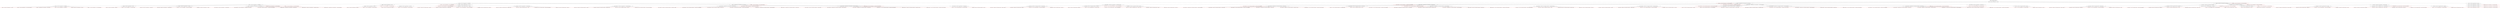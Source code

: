 digraph model {
  graph [ rankdir = "TB", ranksep="0.4", nodesep="0.2" ];
  node [ fontname = "Helvetica", fontsize="12.0", margin="0.07" ];
  edge [ fontname = "Helvetica", fontsize="12.0", margin="0.05" ];
  {
    node []
     "15" [label= "edge: 'connected' -> 'closed' at level 5 with parent: edge: 'open' -> 'connected' (close) " color = "red"]
     "142" [label= "edge: 'connected' -> 'connected' at level 5 with parent: edge: 'connected' -> 'connected' (finishConnect) " color = "red"]
     "140" [label= "edge: 'connected' -> 'connected' at level 4 with parent: edge: 'maybeconnected' -> 'connected' (finishConnect) "]
     "4" [label= "edge: 'open' -> 'open' at level 4 with parent: edge: 'open' -> 'open' (toggleBlocking) "]
     "58" [label= "edge: 'maybeconnected' -> 'connected' at level 5 with parent: edge: 'maybeconnected' -> 'maybeconnected' (finishConnect) " color = "red"]
     "131" [label= "edge: 'maybeconnected' -> 'err' at level 5 with parent: edge: 'maybeconnected' -> 'maybeconnected' (NotYetConnectedException) " color = "red"]
     "159" [label= "edge: 'maybeconnected' -> 'err' at level 5 with parent: edge: 'maybeconnected' -> 'maybeconnected' (NotYetConnectedException) " color = "red"]
     "54" [label= "edge: 'connected' -> 'connected' at level 5 with parent: edge: 'maybeconnected' -> 'connected' (n) " color = "red"]
     "129" [label= "edge: 'maybeconnected' -> 'maybeconnected' at level 5 with parent: edge: 'maybeconnected' -> 'maybeconnected' (sleep) " color = "red"]
     "157" [label= "edge: 'maybeconnected' -> 'maybeconnected' at level 5 with parent: edge: 'maybeconnected' -> 'maybeconnected' (sleep) " color = "red"]
     "167" [label= "edge: 'maybeconnected' -> 'maybeconnected' at level 5 with parent: edge: 'maybeconnected' -> 'maybeconnected' (toggleBlocking) " color = "red"]
     "84" [label= "edge: 'connected' -> 'connected' at level 4 with parent: edge: 'connected' -> 'connected' (n) "]
     "94" [label= "edge: 'connected' -> 'connected' at level 4 with parent: edge: 'connected' -> 'connected' (finishConnect) "]
     "82" [label= "edge: 'connected' -> 'connected' at level 5 with parent: edge: 'connected' -> 'connected' (n) " color = "red"]
     "86" [label= "edge: 'connected' -> 'connected' at level 5 with parent: edge: 'connected' -> 'connected' (finishConnect) " color = "red"]
     "96" [label= "edge: 'connected' -> 'connected' at level 5 with parent: edge: 'connected' -> 'connected' (finishConnect) " color = "red"]
     "162" [label= "edge: 'connected' -> 'err' at level 5 with parent: edge: 'maybeconnected' -> 'connected' (AlreadyConnectedException) " color = "red"]
     "99" [label= "edge: 'connected' -> 'connected' at level 4 with parent: edge: 'connected' -> 'connected' (n) "]
     "174" [label= "edge: 'maybeconnected' -> 'err' at level 4 with parent: edge: 'maybeconnected' -> 'maybeconnected' (NotYetConnectedException) " color = "red"]
     "138" [label= "edge: 'maybeconnected' -> 'connected' at level 3 with parent: edge: 'open' -> 'maybeconnected' (finishConnect) "]
     "38" [label= "edge: 'connected' -> 'connected' at level 5 with parent: edge: 'connected' -> 'connected' (n) " color = "red"]
     "0" [label= "edge: null -> 'reset' at level 0 with parent: null"]
     "128" [label= "edge: 'maybeconnected' -> 'connected' at level 5 with parent: edge: 'maybeconnected' -> 'maybeconnected' (finishConnect) " color = "red"]
     "156" [label= "edge: 'maybeconnected' -> 'connected' at level 5 with parent: edge: 'maybeconnected' -> 'maybeconnected' (finishConnect) " color = "red"]
     "166" [label= "edge: 'maybeconnected' -> 'maybeconnected' at level 4 with parent: edge: 'maybeconnected' -> 'maybeconnected' (sleep) "]
     "146" [label= "edge: 'connected' -> 'err' at level 5 with parent: edge: 'connected' -> 'connected' (AlreadyConnectedException) " color = "red"]
     "121" [label= "edge: 'maybeconnected' -> 'connected' at level 4 with parent: edge: 'maybeconnected' -> 'maybeconnected' (finishConnect) "]
     "92" [label= "edge: 'connected' -> 'connected' at level 3 with parent: edge: 'open' -> 'connected' (n) "]
     "10" [label= "edge: 'open' -> 'closed' at level 5 with parent: edge: 'open' -> 'open' (close) " color = "red"]
     "124" [label= "edge: 'connected' -> 'connected' at level 5 with parent: edge: 'maybeconnected' -> 'connected' (n) " color = "red"]
     "72" [label= "edge: 'closed' -> 'closed' at level 5 with parent: edge: 'closed' -> 'closed' (close) " color = "red"]
     "51" [label= "edge: 'maybeconnected' -> 'connected' at level 4 with parent: edge: 'open' -> 'maybeconnected' (finishConnect) "]
     "143" [label= "edge: 'connected' -> 'connected' at level 5 with parent: edge: 'connected' -> 'connected' (n) " color = "red"]
     "147" [label= "edge: 'connected' -> 'connected' at level 5 with parent: edge: 'connected' -> 'connected' (finishConnect) " color = "red"]
     "3" [label= "edge: 'open' -> 'open' at level 3 with parent: edge: 'open' -> 'open' (toggleBlocking) "]
     "109" [label= "edge: 'closed' -> 'closed' at level 5 with parent: edge: 'closed' -> 'closed' (close) " color = "red"]
     "53" [label= "edge: 'connected' -> 'connected' at level 5 with parent: edge: 'maybeconnected' -> 'connected' (finishConnect) " color = "red"]
     "25" [label= "edge: 'open' -> 'closed' at level 4 with parent: edge: 'open' -> 'open' (close) "]
     "22" [label= "edge: 'maybeconnected' -> 'closed' at level 5 with parent: edge: 'open' -> 'maybeconnected' (close) " color = "red"]
     "2" [label= "edge: 'open' -> 'open' at level 2 with parent: edge: 'reset' -> 'open' (toggleBlocking) "]
     "179" [label= "edge: 'maybeconnected' -> 'err' at level 3 with parent: edge: 'open' -> 'maybeconnected' (NotYetConnectedException) " color = "red"]
     "71" [label= "edge: 'closed' -> 'closed' at level 4 with parent: edge: 'open' -> 'closed' (close) "]
     "70" [label= "edge: 'open' -> 'closed' at level 3 with parent: edge: 'open' -> 'open' (close) "]
     "81" [label= "edge: 'connected' -> 'connected' at level 5 with parent: edge: 'connected' -> 'connected' (finishConnect) " color = "red"]
     "186" [label= "edge: 'open' -> 'err' at level 2 with parent: edge: 'reset' -> 'open' (NotYetConnectedException) " color = "red"]
     "26" [label= "edge: 'closed' -> 'closed' at level 5 with parent: edge: 'open' -> 'closed' (close) " color = "red"]
     "8" [label= "edge: 'open' -> 'err' at level 5 with parent: edge: 'open' -> 'open' (NoConnectionPendingException) " color = "red"]
     "123" [label= "edge: 'connected' -> 'connected' at level 5 with parent: edge: 'maybeconnected' -> 'connected' (finishConnect) " color = "red"]
     "69" [label= "edge: 'open' -> 'err' at level 3 with parent: edge: 'open' -> 'open' (NotYetConnectedException) " color = "red"]
     "83" [label= "edge: 'connected' -> 'closed' at level 5 with parent: edge: 'connected' -> 'connected' (close) " color = "red"]
     "172" [label= "edge: 'maybeconnected' -> 'closed' at level 5 with parent: edge: 'maybeconnected' -> 'maybeconnected' (close) " color = "red"]
     "148" [label= "edge: 'connected' -> 'connected' at level 5 with parent: edge: 'connected' -> 'connected' (n) " color = "red"]
     "20" [label= "edge: 'maybeconnected' -> 'err' at level 5 with parent: edge: 'open' -> 'maybeconnected' (ConnectionPendingException) " color = "red"]
     "177" [label= "edge: 'closed' -> 'err' at level 5 with parent: edge: 'maybeconnected' -> 'closed' (ClosedChannelException) " color = "red"]
     "189" [label= "edge: 'closed' -> 'closed' at level 4 with parent: edge: 'closed' -> 'closed' (close) "]
     "7" [label= "edge: 'open' -> 'maybeconnected' at level 5 with parent: edge: 'open' -> 'open' (finishConnect) " color = "red"]
     "136" [label= "edge: 'closed' -> 'closed' at level 5 with parent: edge: 'maybeconnected' -> 'closed' (close) " color = "red"]
     "171" [label= "edge: 'maybeconnected' -> 'err' at level 5 with parent: edge: 'maybeconnected' -> 'maybeconnected' (NotYetConnectedException) " color = "red"]
     "188" [label= "edge: 'closed' -> 'closed' at level 3 with parent: edge: 'open' -> 'closed' (close) "]
     "117" [label= "edge: 'maybeconnected' -> 'maybeconnected' at level 5 with parent: edge: 'maybeconnected' -> 'maybeconnected' (sleep) " color = "red"]
     "127" [label= "edge: 'maybeconnected' -> 'maybeconnected' at level 5 with parent: edge: 'maybeconnected' -> 'maybeconnected' (toggleBlocking) " color = "red"]
     "155" [label= "edge: 'maybeconnected' -> 'maybeconnected' at level 5 with parent: edge: 'maybeconnected' -> 'maybeconnected' (toggleBlocking) " color = "red"]
     "190" [label= "edge: 'closed' -> 'closed' at level 5 with parent: edge: 'closed' -> 'closed' (close) " color = "red"]
     "56" [label= "edge: 'maybeconnected' -> 'maybeconnected' at level 4 with parent: edge: 'open' -> 'maybeconnected' (sleep) "]
     "107" [label= "edge: 'connected' -> 'closed' at level 3 with parent: edge: 'open' -> 'connected' (close) "]
     "134" [label= "edge: 'maybeconnected' -> 'err' at level 4 with parent: edge: 'maybeconnected' -> 'maybeconnected' (NotYetConnectedException) " color = "red"]
     "153" [label= "edge: 'maybeconnected' -> 'maybeconnected' at level 3 with parent: edge: 'open' -> 'maybeconnected' (sleep) "]
     "50" [label= "edge: 'maybeconnected' -> 'closed' at level 5 with parent: edge: 'maybeconnected' -> 'maybeconnected' (close) " color = "red"]
     "32" [label= "edge: 'connected' -> 'connected' at level 5 with parent: edge: 'connected' -> 'connected' (finishConnect) " color = "red"]
     "122" [label= "edge: 'connected' -> 'err' at level 5 with parent: edge: 'maybeconnected' -> 'connected' (AlreadyConnectedException) " color = "red"]
     "100" [label= "edge: 'connected' -> 'err' at level 5 with parent: edge: 'connected' -> 'connected' (AlreadyConnectedException) " color = "red"]
     "164" [label= "edge: 'connected' -> 'connected' at level 5 with parent: edge: 'maybeconnected' -> 'connected' (n) " color = "red"]
     "108" [label= "edge: 'closed' -> 'closed' at level 4 with parent: edge: 'connected' -> 'closed' (close) "]
     "116" [label= "edge: 'maybeconnected' -> 'connected' at level 5 with parent: edge: 'maybeconnected' -> 'maybeconnected' (finishConnect) " color = "red"]
     "63" [label= "edge: 'maybeconnected' -> 'err' at level 4 with parent: edge: 'open' -> 'maybeconnected' (ConnectionPendingException) " color = "red"]
     "88" [label= "edge: 'connected' -> 'closed' at level 5 with parent: edge: 'connected' -> 'connected' (close) " color = "red"]
     "98" [label= "edge: 'connected' -> 'closed' at level 5 with parent: edge: 'connected' -> 'connected' (close) " color = "red"]
     "5" [label= "edge: 'open' -> 'open' at level 5 with parent: edge: 'open' -> 'open' (toggleBlocking) " color = "red"]
     "40" [label= "edge: 'connected' -> 'closed' at level 4 with parent: edge: 'open' -> 'connected' (close) "]
     "45" [label= "edge: 'maybeconnected' -> 'maybeconnected' at level 5 with parent: edge: 'maybeconnected' -> 'maybeconnected' (toggleBlocking) " color = "red"]
     "6" [label= "edge: 'open' -> 'connected' at level 5 with parent: edge: 'open' -> 'open' (connect) " color = "red"]
     "135" [label= "edge: 'maybeconnected' -> 'closed' at level 4 with parent: edge: 'maybeconnected' -> 'maybeconnected' (close) "]
     "1" [label= "edge: 'reset' -> 'open' at level 1 with parent: edge: null -> 'reset' (open) "]
     "118" [label= "edge: 'maybeconnected' -> 'err' at level 5 with parent: edge: 'maybeconnected' -> 'maybeconnected' (ConnectionPendingException) " color = "red"]
     "79" [label= "edge: 'connected' -> 'connected' at level 4 with parent: edge: 'connected' -> 'connected' (finishConnect) "]
     "41" [label= "edge: 'closed' -> 'closed' at level 5 with parent: edge: 'connected' -> 'closed' (close) " color = "red"]
     "28" [label= "edge: 'open' -> 'connected' at level 3 with parent: edge: 'open' -> 'open' (connect) "]
     "67" [label= "edge: 'closed' -> 'err' at level 5 with parent: edge: 'maybeconnected' -> 'closed' (ClosedChannelException) " color = "red"]
     "11" [label= "edge: 'open' -> 'connected' at level 4 with parent: edge: 'open' -> 'open' (connect) "]
     "33" [label= "edge: 'connected' -> 'connected' at level 5 with parent: edge: 'connected' -> 'connected' (n) " color = "red"]
     "37" [label= "edge: 'connected' -> 'connected' at level 5 with parent: edge: 'connected' -> 'connected' (finishConnect) " color = "red"]
     "112" [label= "edge: 'open' -> 'maybeconnected' at level 2 with parent: edge: 'reset' -> 'open' (finishConnect) "]
     "75" [label= "edge: 'open' -> 'connected' at level 2 with parent: edge: 'reset' -> 'open' (connect) "]
     "141" [label= "edge: 'connected' -> 'err' at level 5 with parent: edge: 'connected' -> 'connected' (AlreadyConnectedException) " color = "red"]
     "16" [label= "edge: 'open' -> 'maybeconnected' at level 4 with parent: edge: 'open' -> 'open' (finishConnect) "]
     "61" [label= "edge: 'maybeconnected' -> 'err' at level 5 with parent: edge: 'maybeconnected' -> 'maybeconnected' (NotYetConnectedException) " color = "red"]
     "163" [label= "edge: 'connected' -> 'connected' at level 5 with parent: edge: 'maybeconnected' -> 'connected' (finishConnect) " color = "red"]
     "103" [label= "edge: 'connected' -> 'closed' at level 5 with parent: edge: 'connected' -> 'connected' (close) " color = "red"]
     "183" [label= "edge: 'closed' -> 'err' at level 5 with parent: edge: 'closed' -> 'closed' (ClosedChannelException) " color = "red"]
     "132" [label= "edge: 'maybeconnected' -> 'closed' at level 5 with parent: edge: 'maybeconnected' -> 'maybeconnected' (close) " color = "red"]
     "160" [label= "edge: 'maybeconnected' -> 'closed' at level 5 with parent: edge: 'maybeconnected' -> 'maybeconnected' (close) " color = "red"]
     "137" [label= "edge: 'closed' -> 'err' at level 5 with parent: edge: 'maybeconnected' -> 'closed' (ClosedChannelException) " color = "red"]
     "43" [label= "edge: 'open' -> 'maybeconnected' at level 3 with parent: edge: 'open' -> 'open' (finishConnect) "]
     "193" [label= "edge: 'closed' -> 'err' at level 3 with parent: edge: 'open' -> 'closed' (ClosedChannelException) " color = "red"]
     "29" [label= "edge: 'connected' -> 'err' at level 4 with parent: edge: 'open' -> 'connected' (AlreadyConnectedException) " color = "red"]
     "176" [label= "edge: 'closed' -> 'closed' at level 5 with parent: edge: 'maybeconnected' -> 'closed' (close) " color = "red"]
     "192" [label= "edge: 'closed' -> 'err' at level 4 with parent: edge: 'closed' -> 'closed' (ClosedChannelException) " color = "red"]
     "115" [label= "edge: 'maybeconnected' -> 'maybeconnected' at level 5 with parent: edge: 'maybeconnected' -> 'maybeconnected' (toggleBlocking) " color = "red"]
     "178" [label= "edge: 'maybeconnected' -> 'err' at level 3 with parent: edge: 'open' -> 'maybeconnected' (ConnectionPendingException) " color = "red"]
     "31" [label= "edge: 'connected' -> 'err' at level 5 with parent: edge: 'connected' -> 'connected' (AlreadyConnectedException) " color = "red"]
     "44" [label= "edge: 'maybeconnected' -> 'maybeconnected' at level 4 with parent: edge: 'open' -> 'maybeconnected' (toggleBlocking) "]
     "150" [label= "edge: 'connected' -> 'closed' at level 4 with parent: edge: 'maybeconnected' -> 'connected' (close) "]
     "113" [label= "edge: 'maybeconnected' -> 'maybeconnected' at level 3 with parent: edge: 'open' -> 'maybeconnected' (toggleBlocking) "]
     "149" [label= "edge: 'connected' -> 'closed' at level 5 with parent: edge: 'connected' -> 'connected' (close) " color = "red"]
     "9" [label= "edge: 'open' -> 'err' at level 5 with parent: edge: 'open' -> 'open' (NotYetConnectedException) " color = "red"]
     "76" [label= "edge: 'connected' -> 'err' at level 3 with parent: edge: 'open' -> 'connected' (AlreadyConnectedException) " color = "red"]
     "13" [label= "edge: 'connected' -> 'connected' at level 5 with parent: edge: 'open' -> 'connected' (finishConnect) " color = "red"]
     "62" [label= "edge: 'maybeconnected' -> 'closed' at level 5 with parent: edge: 'maybeconnected' -> 'maybeconnected' (close) " color = "red"]
     "185" [label= "edge: 'open' -> 'err' at level 2 with parent: edge: 'reset' -> 'open' (NoConnectionPendingException) " color = "red"]
     "68" [label= "edge: 'open' -> 'err' at level 3 with parent: edge: 'open' -> 'open' (NoConnectionPendingException) " color = "red"]
     "91" [label= "edge: 'closed' -> 'err' at level 5 with parent: edge: 'connected' -> 'closed' (ClosedChannelException) " color = "red"]
     "80" [label= "edge: 'connected' -> 'err' at level 5 with parent: edge: 'connected' -> 'connected' (AlreadyConnectedException) " color = "red"]
     "60" [label= "edge: 'maybeconnected' -> 'err' at level 5 with parent: edge: 'maybeconnected' -> 'maybeconnected' (ConnectionPendingException) " color = "red"]
     "104" [label= "edge: 'connected' -> 'closed' at level 4 with parent: edge: 'connected' -> 'connected' (close) "]
     "114" [label= "edge: 'maybeconnected' -> 'maybeconnected' at level 4 with parent: edge: 'maybeconnected' -> 'maybeconnected' (toggleBlocking) "]
     "184" [label= "edge: 'closed' -> 'err' at level 4 with parent: edge: 'maybeconnected' -> 'closed' (ClosedChannelException) " color = "red"]
     "151" [label= "edge: 'closed' -> 'closed' at level 5 with parent: edge: 'connected' -> 'closed' (close) " color = "red"]
     "78" [label= "edge: 'connected' -> 'err' at level 4 with parent: edge: 'connected' -> 'connected' (AlreadyConnectedException) " color = "red"]
     "47" [label= "edge: 'maybeconnected' -> 'maybeconnected' at level 5 with parent: edge: 'maybeconnected' -> 'maybeconnected' (sleep) " color = "red"]
     "57" [label= "edge: 'maybeconnected' -> 'maybeconnected' at level 5 with parent: edge: 'maybeconnected' -> 'maybeconnected' (toggleBlocking) " color = "red"]
     "175" [label= "edge: 'maybeconnected' -> 'closed' at level 4 with parent: edge: 'maybeconnected' -> 'maybeconnected' (close) "]
     "21" [label= "edge: 'maybeconnected' -> 'err' at level 5 with parent: edge: 'open' -> 'maybeconnected' (NotYetConnectedException) " color = "red"]
     "110" [label= "edge: 'closed' -> 'err' at level 5 with parent: edge: 'closed' -> 'closed' (ClosedChannelException) " color = "red"]
     "130" [label= "edge: 'maybeconnected' -> 'err' at level 5 with parent: edge: 'maybeconnected' -> 'maybeconnected' (ConnectionPendingException) " color = "red"]
     "158" [label= "edge: 'maybeconnected' -> 'err' at level 5 with parent: edge: 'maybeconnected' -> 'maybeconnected' (ConnectionPendingException) " color = "red"]
     "36" [label= "edge: 'connected' -> 'err' at level 5 with parent: edge: 'connected' -> 'connected' (AlreadyConnectedException) " color = "red"]
     "125" [label= "edge: 'connected' -> 'closed' at level 5 with parent: edge: 'maybeconnected' -> 'connected' (close) " color = "red"]
     "24" [label= "edge: 'open' -> 'err' at level 4 with parent: edge: 'open' -> 'open' (NotYetConnectedException) " color = "red"]
     "173" [label= "edge: 'maybeconnected' -> 'err' at level 4 with parent: edge: 'maybeconnected' -> 'maybeconnected' (ConnectionPendingException) " color = "red"]
     "144" [label= "edge: 'connected' -> 'closed' at level 5 with parent: edge: 'connected' -> 'connected' (close) " color = "red"]
     "111" [label= "edge: 'closed' -> 'err' at level 4 with parent: edge: 'connected' -> 'closed' (ClosedChannelException) " color = "red"]
     "19" [label= "edge: 'maybeconnected' -> 'maybeconnected' at level 5 with parent: edge: 'open' -> 'maybeconnected' (sleep) " color = "red"]
     "18" [label= "edge: 'maybeconnected' -> 'connected' at level 5 with parent: edge: 'open' -> 'maybeconnected' (finishConnect) " color = "red"]
     "85" [label= "edge: 'connected' -> 'err' at level 5 with parent: edge: 'connected' -> 'connected' (AlreadyConnectedException) " color = "red"]
     "95" [label= "edge: 'connected' -> 'err' at level 5 with parent: edge: 'connected' -> 'connected' (AlreadyConnectedException) " color = "red"]
     "106" [label= "edge: 'closed' -> 'err' at level 5 with parent: edge: 'connected' -> 'closed' (ClosedChannelException) " color = "red"]
     "55" [label= "edge: 'connected' -> 'closed' at level 5 with parent: edge: 'maybeconnected' -> 'connected' (close) " color = "red"]
     "12" [label= "edge: 'connected' -> 'err' at level 5 with parent: edge: 'open' -> 'connected' (AlreadyConnectedException) " color = "red"]
     "49" [label= "edge: 'maybeconnected' -> 'err' at level 5 with parent: edge: 'maybeconnected' -> 'maybeconnected' (NotYetConnectedException) " color = "red"]
     "64" [label= "edge: 'maybeconnected' -> 'err' at level 4 with parent: edge: 'open' -> 'maybeconnected' (NotYetConnectedException) " color = "red"]
     "27" [label= "edge: 'closed' -> 'err' at level 5 with parent: edge: 'open' -> 'closed' (ClosedChannelException) " color = "red"]
     "120" [label= "edge: 'maybeconnected' -> 'closed' at level 5 with parent: edge: 'maybeconnected' -> 'maybeconnected' (close) " color = "red"]
     "66" [label= "edge: 'closed' -> 'closed' at level 5 with parent: edge: 'maybeconnected' -> 'closed' (close) " color = "red"]
     "39" [label= "edge: 'connected' -> 'closed' at level 5 with parent: edge: 'connected' -> 'connected' (close) " color = "red"]
     "46" [label= "edge: 'maybeconnected' -> 'connected' at level 5 with parent: edge: 'maybeconnected' -> 'maybeconnected' (finishConnect) " color = "red"]
     "42" [label= "edge: 'closed' -> 'err' at level 5 with parent: edge: 'connected' -> 'closed' (ClosedChannelException) " color = "red"]
     "119" [label= "edge: 'maybeconnected' -> 'err' at level 5 with parent: edge: 'maybeconnected' -> 'maybeconnected' (NotYetConnectedException) " color = "red"]
     "169" [label= "edge: 'maybeconnected' -> 'maybeconnected' at level 5 with parent: edge: 'maybeconnected' -> 'maybeconnected' (sleep) " color = "red"]
     "187" [label= "edge: 'open' -> 'closed' at level 2 with parent: edge: 'reset' -> 'open' (close) "]
     "102" [label= "edge: 'connected' -> 'connected' at level 5 with parent: edge: 'connected' -> 'connected' (n) " color = "red"]
     "23" [label= "edge: 'open' -> 'err' at level 4 with parent: edge: 'open' -> 'open' (NoConnectionPendingException) " color = "red"]
     "35" [label= "edge: 'connected' -> 'connected' at level 4 with parent: edge: 'open' -> 'connected' (n) "]
     "168" [label= "edge: 'maybeconnected' -> 'connected' at level 5 with parent: edge: 'maybeconnected' -> 'maybeconnected' (finishConnect) " color = "red"]
     "139" [label= "edge: 'connected' -> 'err' at level 4 with parent: edge: 'maybeconnected' -> 'connected' (AlreadyConnectedException) " color = "red"]
     "65" [label= "edge: 'maybeconnected' -> 'closed' at level 4 with parent: edge: 'open' -> 'maybeconnected' (close) "]
     "93" [label= "edge: 'connected' -> 'err' at level 4 with parent: edge: 'connected' -> 'connected' (AlreadyConnectedException) " color = "red"]
     "126" [label= "edge: 'maybeconnected' -> 'maybeconnected' at level 4 with parent: edge: 'maybeconnected' -> 'maybeconnected' (sleep) "]
     "154" [label= "edge: 'maybeconnected' -> 'maybeconnected' at level 4 with parent: edge: 'maybeconnected' -> 'maybeconnected' (toggleBlocking) "]
     "161" [label= "edge: 'maybeconnected' -> 'connected' at level 4 with parent: edge: 'maybeconnected' -> 'maybeconnected' (finishConnect) "]
     "48" [label= "edge: 'maybeconnected' -> 'err' at level 5 with parent: edge: 'maybeconnected' -> 'maybeconnected' (ConnectionPendingException) " color = "red"]
     "105" [label= "edge: 'closed' -> 'closed' at level 5 with parent: edge: 'connected' -> 'closed' (close) " color = "red"]
     "181" [label= "edge: 'closed' -> 'closed' at level 4 with parent: edge: 'maybeconnected' -> 'closed' (close) "]
     "52" [label= "edge: 'connected' -> 'err' at level 5 with parent: edge: 'maybeconnected' -> 'connected' (AlreadyConnectedException) " color = "red"]
     "59" [label= "edge: 'maybeconnected' -> 'maybeconnected' at level 5 with parent: edge: 'maybeconnected' -> 'maybeconnected' (sleep) " color = "red"]
     "180" [label= "edge: 'maybeconnected' -> 'closed' at level 3 with parent: edge: 'open' -> 'maybeconnected' (close) "]
     "34" [label= "edge: 'connected' -> 'closed' at level 5 with parent: edge: 'connected' -> 'connected' (close) " color = "red"]
     "145" [label= "edge: 'connected' -> 'connected' at level 4 with parent: edge: 'maybeconnected' -> 'connected' (n) "]
     "191" [label= "edge: 'closed' -> 'err' at level 5 with parent: edge: 'closed' -> 'closed' (ClosedChannelException) " color = "red"]
     "170" [label= "edge: 'maybeconnected' -> 'err' at level 5 with parent: edge: 'maybeconnected' -> 'maybeconnected' (ConnectionPendingException) " color = "red"]
     "74" [label= "edge: 'closed' -> 'err' at level 4 with parent: edge: 'open' -> 'closed' (ClosedChannelException) " color = "red"]
     "165" [label= "edge: 'connected' -> 'closed' at level 5 with parent: edge: 'maybeconnected' -> 'connected' (close) " color = "red"]
     "30" [label= "edge: 'connected' -> 'connected' at level 4 with parent: edge: 'open' -> 'connected' (finishConnect) "]
     "87" [label= "edge: 'connected' -> 'connected' at level 5 with parent: edge: 'connected' -> 'connected' (n) " color = "red"]
     "97" [label= "edge: 'connected' -> 'connected' at level 5 with parent: edge: 'connected' -> 'connected' (n) " color = "red"]
     "101" [label= "edge: 'connected' -> 'connected' at level 5 with parent: edge: 'connected' -> 'connected' (finishConnect) " color = "red"]
     "182" [label= "edge: 'closed' -> 'closed' at level 5 with parent: edge: 'closed' -> 'closed' (close) " color = "red"]
     "73" [label= "edge: 'closed' -> 'err' at level 5 with parent: edge: 'closed' -> 'closed' (ClosedChannelException) " color = "red"]
     "14" [label= "edge: 'connected' -> 'connected' at level 5 with parent: edge: 'open' -> 'connected' (n) " color = "red"]
     "133" [label= "edge: 'maybeconnected' -> 'err' at level 4 with parent: edge: 'maybeconnected' -> 'maybeconnected' (ConnectionPendingException) " color = "red"]
     "17" [label= "edge: 'maybeconnected' -> 'maybeconnected' at level 5 with parent: edge: 'open' -> 'maybeconnected' (toggleBlocking) " color = "red"]
     "89" [label= "edge: 'connected' -> 'closed' at level 4 with parent: edge: 'connected' -> 'connected' (close) "]
     "90" [label= "edge: 'closed' -> 'closed' at level 5 with parent: edge: 'connected' -> 'closed' (close) " color = "red"]
     "77" [label= "edge: 'connected' -> 'connected' at level 3 with parent: edge: 'open' -> 'connected' (finishConnect) "]
     "152" [label= "edge: 'closed' -> 'err' at level 5 with parent: edge: 'connected' -> 'closed' (ClosedChannelException) " color = "red"]
  }

  "140" -> "141";
  "140" -> "142";
  "140" -> "143";
  "140" -> "144";
  "4" -> "5";
  "4" -> "6";
  "4" -> "7";
  "4" -> "8";
  "4" -> "9";
  "4" -> "10";
  "84" -> "85";
  "84" -> "86";
  "84" -> "87";
  "84" -> "88";
  "94" -> "95";
  "94" -> "96";
  "94" -> "97";
  "94" -> "98";
  "99" -> "100";
  "99" -> "101";
  "99" -> "102";
  "99" -> "103";
  "138" -> "139";
  "138" -> "140";
  "138" -> "145";
  "138" -> "150";
  "0" -> "1";
  "166" -> "167";
  "166" -> "168";
  "166" -> "169";
  "166" -> "170";
  "166" -> "171";
  "166" -> "172";
  "121" -> "122";
  "121" -> "123";
  "121" -> "124";
  "121" -> "125";
  "92" -> "93";
  "92" -> "94";
  "92" -> "99";
  "92" -> "104";
  "51" -> "52";
  "51" -> "53";
  "51" -> "54";
  "51" -> "55";
  "3" -> "4";
  "3" -> "11";
  "3" -> "16";
  "3" -> "23";
  "3" -> "24";
  "3" -> "25";
  "25" -> "26";
  "25" -> "27";
  "2" -> "3";
  "2" -> "28";
  "2" -> "43";
  "2" -> "68";
  "2" -> "69";
  "2" -> "70";
  "71" -> "72";
  "71" -> "73";
  "70" -> "71";
  "70" -> "74";
  "189" -> "190";
  "189" -> "191";
  "188" -> "189";
  "188" -> "192";
  "56" -> "57";
  "56" -> "58";
  "56" -> "59";
  "56" -> "60";
  "56" -> "61";
  "56" -> "62";
  "107" -> "108";
  "107" -> "111";
  "153" -> "154";
  "153" -> "161";
  "153" -> "166";
  "153" -> "173";
  "153" -> "174";
  "153" -> "175";
  "108" -> "109";
  "108" -> "110";
  "40" -> "41";
  "40" -> "42";
  "135" -> "136";
  "135" -> "137";
  "1" -> "2";
  "1" -> "75";
  "1" -> "112";
  "1" -> "185";
  "1" -> "186";
  "1" -> "187";
  "79" -> "80";
  "79" -> "81";
  "79" -> "82";
  "79" -> "83";
  "28" -> "29";
  "28" -> "30";
  "28" -> "35";
  "28" -> "40";
  "11" -> "12";
  "11" -> "13";
  "11" -> "14";
  "11" -> "15";
  "112" -> "113";
  "112" -> "138";
  "112" -> "153";
  "112" -> "178";
  "112" -> "179";
  "112" -> "180";
  "75" -> "76";
  "75" -> "77";
  "75" -> "92";
  "75" -> "107";
  "16" -> "17";
  "16" -> "18";
  "16" -> "19";
  "16" -> "20";
  "16" -> "21";
  "16" -> "22";
  "43" -> "44";
  "43" -> "51";
  "43" -> "56";
  "43" -> "63";
  "43" -> "64";
  "43" -> "65";
  "44" -> "45";
  "44" -> "46";
  "44" -> "47";
  "44" -> "48";
  "44" -> "49";
  "44" -> "50";
  "150" -> "151";
  "150" -> "152";
  "113" -> "114";
  "113" -> "121";
  "113" -> "126";
  "113" -> "133";
  "113" -> "134";
  "113" -> "135";
  "104" -> "105";
  "104" -> "106";
  "114" -> "115";
  "114" -> "116";
  "114" -> "117";
  "114" -> "118";
  "114" -> "119";
  "114" -> "120";
  "175" -> "176";
  "175" -> "177";
  "187" -> "188";
  "187" -> "193";
  "35" -> "36";
  "35" -> "37";
  "35" -> "38";
  "35" -> "39";
  "65" -> "66";
  "65" -> "67";
  "126" -> "127";
  "126" -> "128";
  "126" -> "129";
  "126" -> "130";
  "126" -> "131";
  "126" -> "132";
  "154" -> "155";
  "154" -> "156";
  "154" -> "157";
  "154" -> "158";
  "154" -> "159";
  "154" -> "160";
  "161" -> "162";
  "161" -> "163";
  "161" -> "164";
  "161" -> "165";
  "181" -> "182";
  "181" -> "183";
  "180" -> "181";
  "180" -> "184";
  "145" -> "146";
  "145" -> "147";
  "145" -> "148";
  "145" -> "149";
  "30" -> "31";
  "30" -> "32";
  "30" -> "33";
  "30" -> "34";
  "89" -> "90";
  "89" -> "91";
  "77" -> "78";
  "77" -> "79";
  "77" -> "84";
  "77" -> "89";
}
